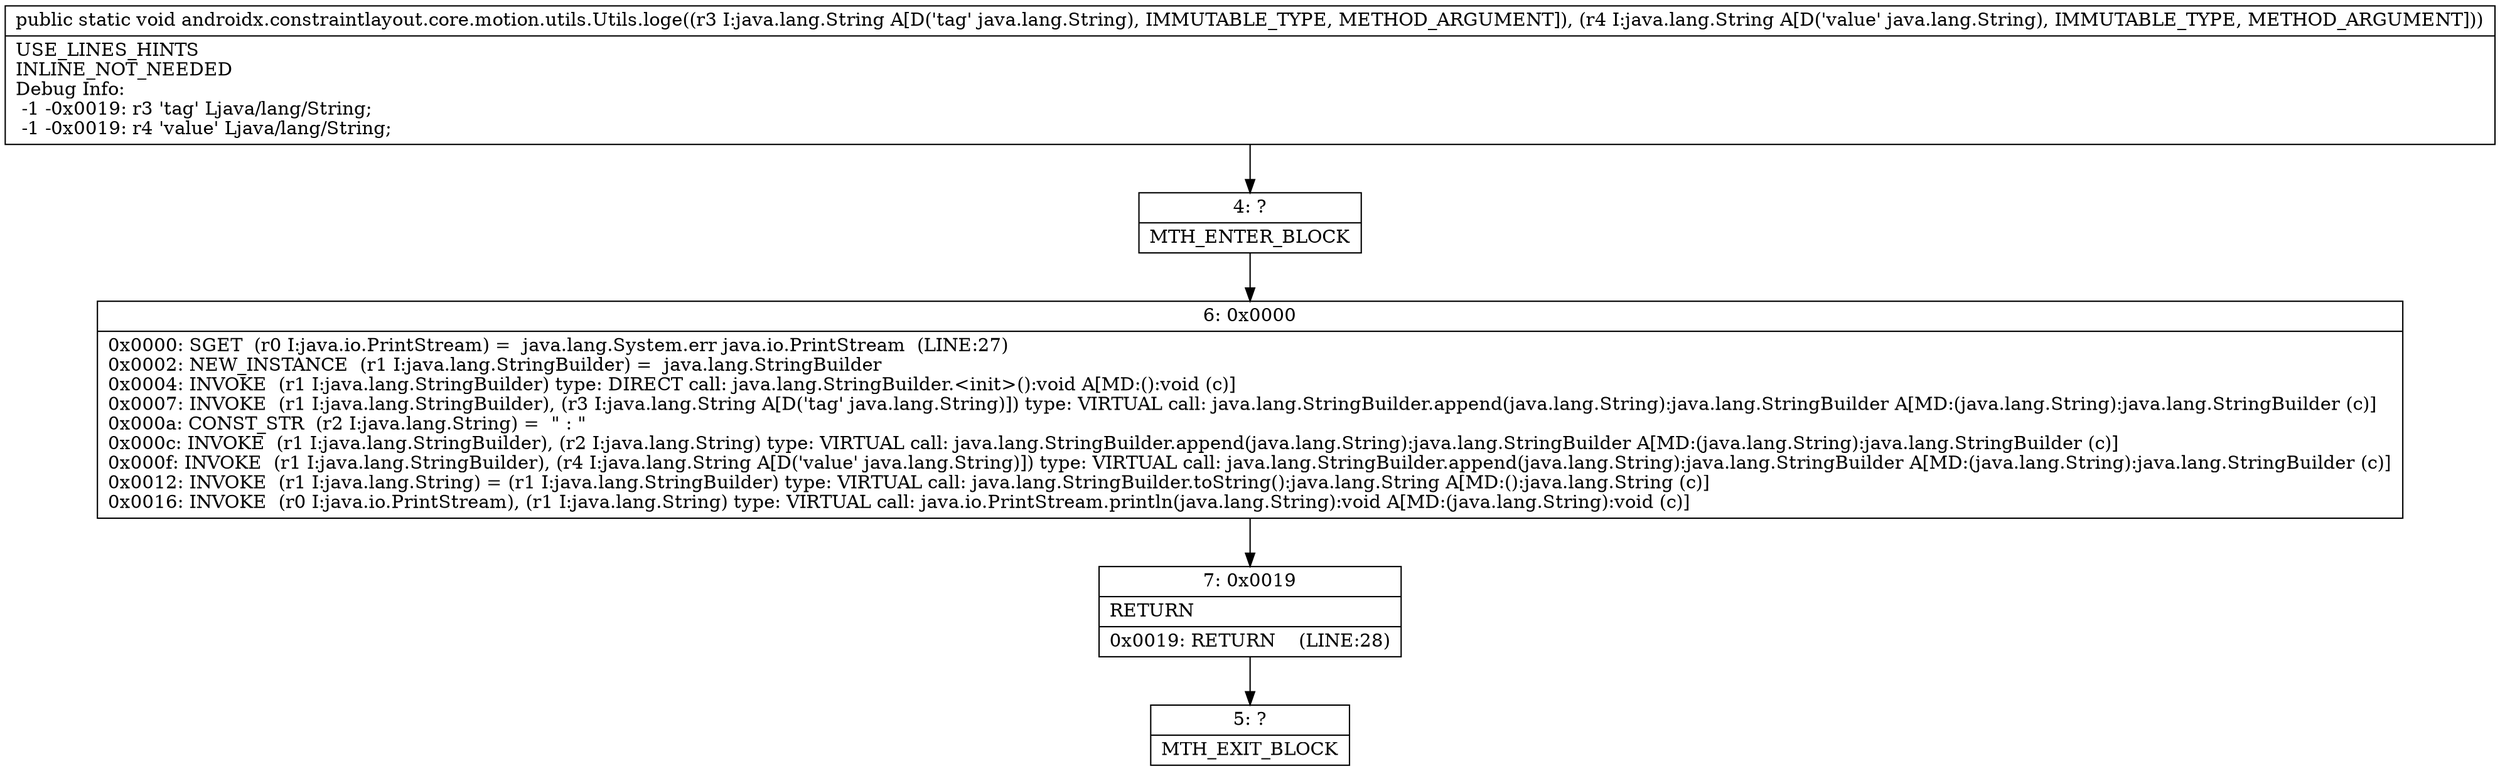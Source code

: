 digraph "CFG forandroidx.constraintlayout.core.motion.utils.Utils.loge(Ljava\/lang\/String;Ljava\/lang\/String;)V" {
Node_4 [shape=record,label="{4\:\ ?|MTH_ENTER_BLOCK\l}"];
Node_6 [shape=record,label="{6\:\ 0x0000|0x0000: SGET  (r0 I:java.io.PrintStream) =  java.lang.System.err java.io.PrintStream  (LINE:27)\l0x0002: NEW_INSTANCE  (r1 I:java.lang.StringBuilder) =  java.lang.StringBuilder \l0x0004: INVOKE  (r1 I:java.lang.StringBuilder) type: DIRECT call: java.lang.StringBuilder.\<init\>():void A[MD:():void (c)]\l0x0007: INVOKE  (r1 I:java.lang.StringBuilder), (r3 I:java.lang.String A[D('tag' java.lang.String)]) type: VIRTUAL call: java.lang.StringBuilder.append(java.lang.String):java.lang.StringBuilder A[MD:(java.lang.String):java.lang.StringBuilder (c)]\l0x000a: CONST_STR  (r2 I:java.lang.String) =  \" : \" \l0x000c: INVOKE  (r1 I:java.lang.StringBuilder), (r2 I:java.lang.String) type: VIRTUAL call: java.lang.StringBuilder.append(java.lang.String):java.lang.StringBuilder A[MD:(java.lang.String):java.lang.StringBuilder (c)]\l0x000f: INVOKE  (r1 I:java.lang.StringBuilder), (r4 I:java.lang.String A[D('value' java.lang.String)]) type: VIRTUAL call: java.lang.StringBuilder.append(java.lang.String):java.lang.StringBuilder A[MD:(java.lang.String):java.lang.StringBuilder (c)]\l0x0012: INVOKE  (r1 I:java.lang.String) = (r1 I:java.lang.StringBuilder) type: VIRTUAL call: java.lang.StringBuilder.toString():java.lang.String A[MD:():java.lang.String (c)]\l0x0016: INVOKE  (r0 I:java.io.PrintStream), (r1 I:java.lang.String) type: VIRTUAL call: java.io.PrintStream.println(java.lang.String):void A[MD:(java.lang.String):void (c)]\l}"];
Node_7 [shape=record,label="{7\:\ 0x0019|RETURN\l|0x0019: RETURN    (LINE:28)\l}"];
Node_5 [shape=record,label="{5\:\ ?|MTH_EXIT_BLOCK\l}"];
MethodNode[shape=record,label="{public static void androidx.constraintlayout.core.motion.utils.Utils.loge((r3 I:java.lang.String A[D('tag' java.lang.String), IMMUTABLE_TYPE, METHOD_ARGUMENT]), (r4 I:java.lang.String A[D('value' java.lang.String), IMMUTABLE_TYPE, METHOD_ARGUMENT]))  | USE_LINES_HINTS\lINLINE_NOT_NEEDED\lDebug Info:\l  \-1 \-0x0019: r3 'tag' Ljava\/lang\/String;\l  \-1 \-0x0019: r4 'value' Ljava\/lang\/String;\l}"];
MethodNode -> Node_4;Node_4 -> Node_6;
Node_6 -> Node_7;
Node_7 -> Node_5;
}

